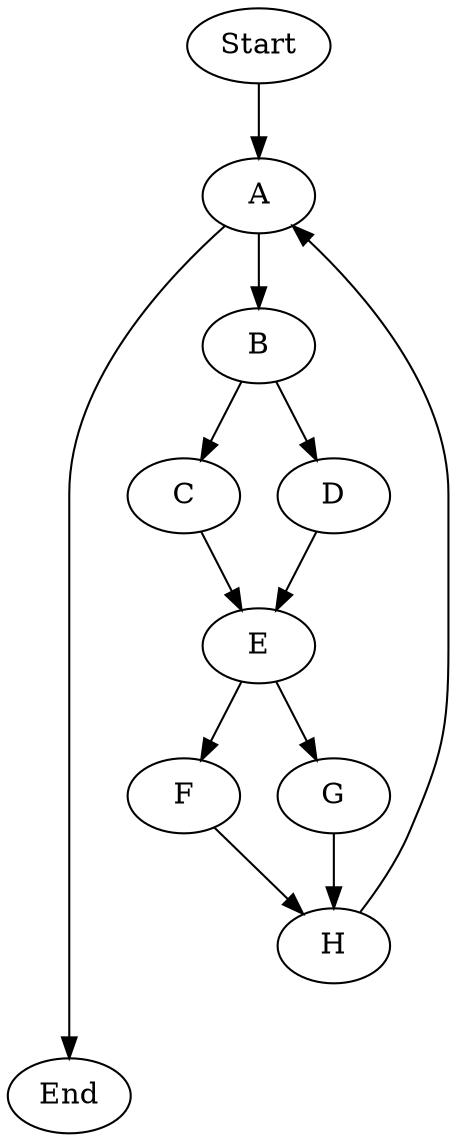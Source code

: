 digraph G {

{rank=source; Start;}
{rank=sink; End;}

Start->A;
A->End;
A->B;
B->C;
B->D;
C->E;
D->E;
E->F;
E->G;
F->H;
G->H;
H->A;
}
